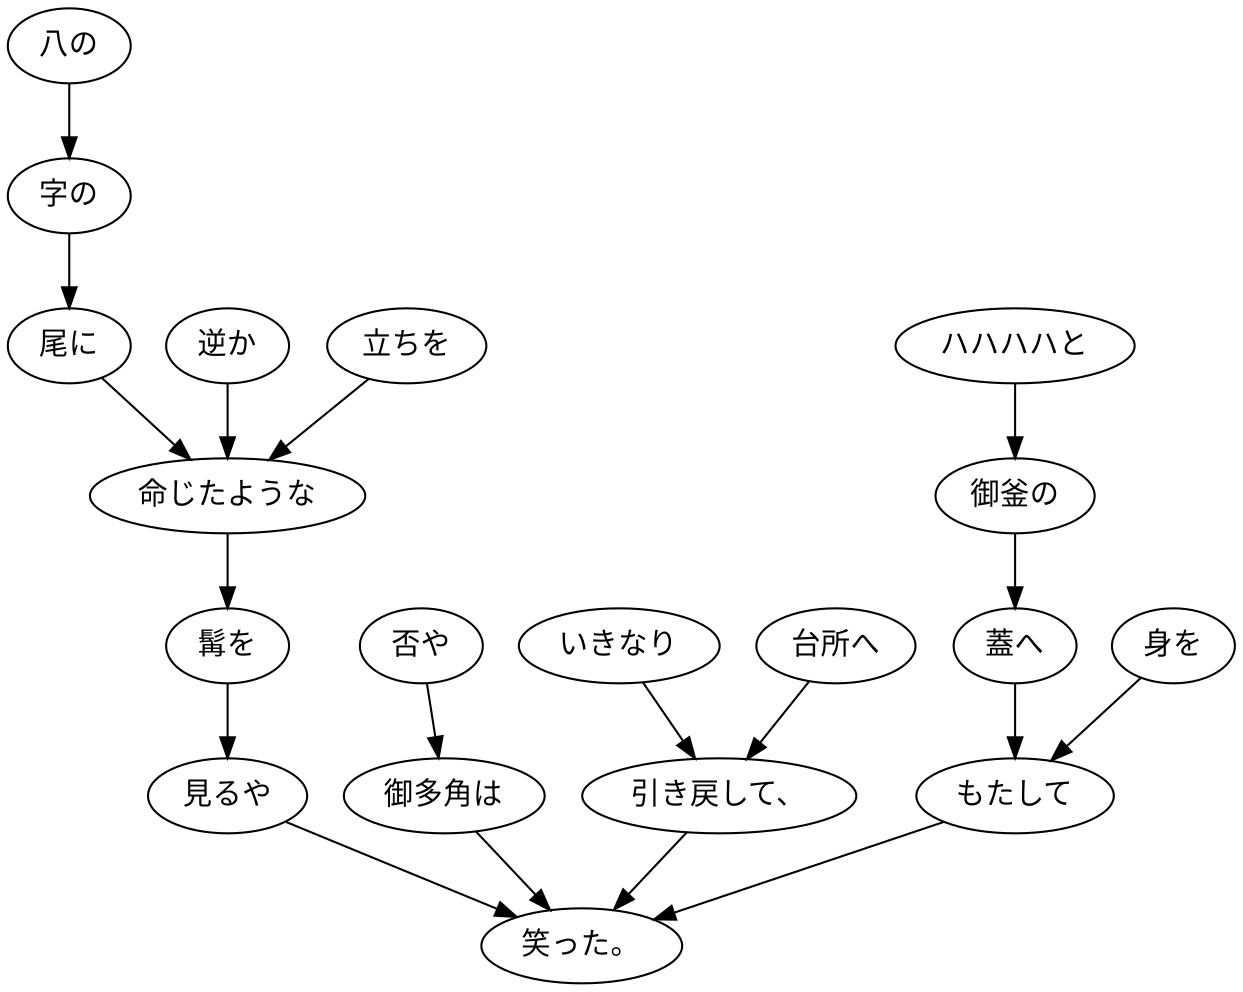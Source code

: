 digraph graph5754 {
	node0 [label="八の"];
	node1 [label="字の"];
	node2 [label="尾に"];
	node3 [label="逆か"];
	node4 [label="立ちを"];
	node5 [label="命じたような"];
	node6 [label="髯を"];
	node7 [label="見るや"];
	node8 [label="否や"];
	node9 [label="御多角は"];
	node10 [label="いきなり"];
	node11 [label="台所へ"];
	node12 [label="引き戻して、"];
	node13 [label="ハハハハと"];
	node14 [label="御釜の"];
	node15 [label="蓋へ"];
	node16 [label="身を"];
	node17 [label="もたして"];
	node18 [label="笑った。"];
	node0 -> node1;
	node1 -> node2;
	node2 -> node5;
	node3 -> node5;
	node4 -> node5;
	node5 -> node6;
	node6 -> node7;
	node7 -> node18;
	node8 -> node9;
	node9 -> node18;
	node10 -> node12;
	node11 -> node12;
	node12 -> node18;
	node13 -> node14;
	node14 -> node15;
	node15 -> node17;
	node16 -> node17;
	node17 -> node18;
}
